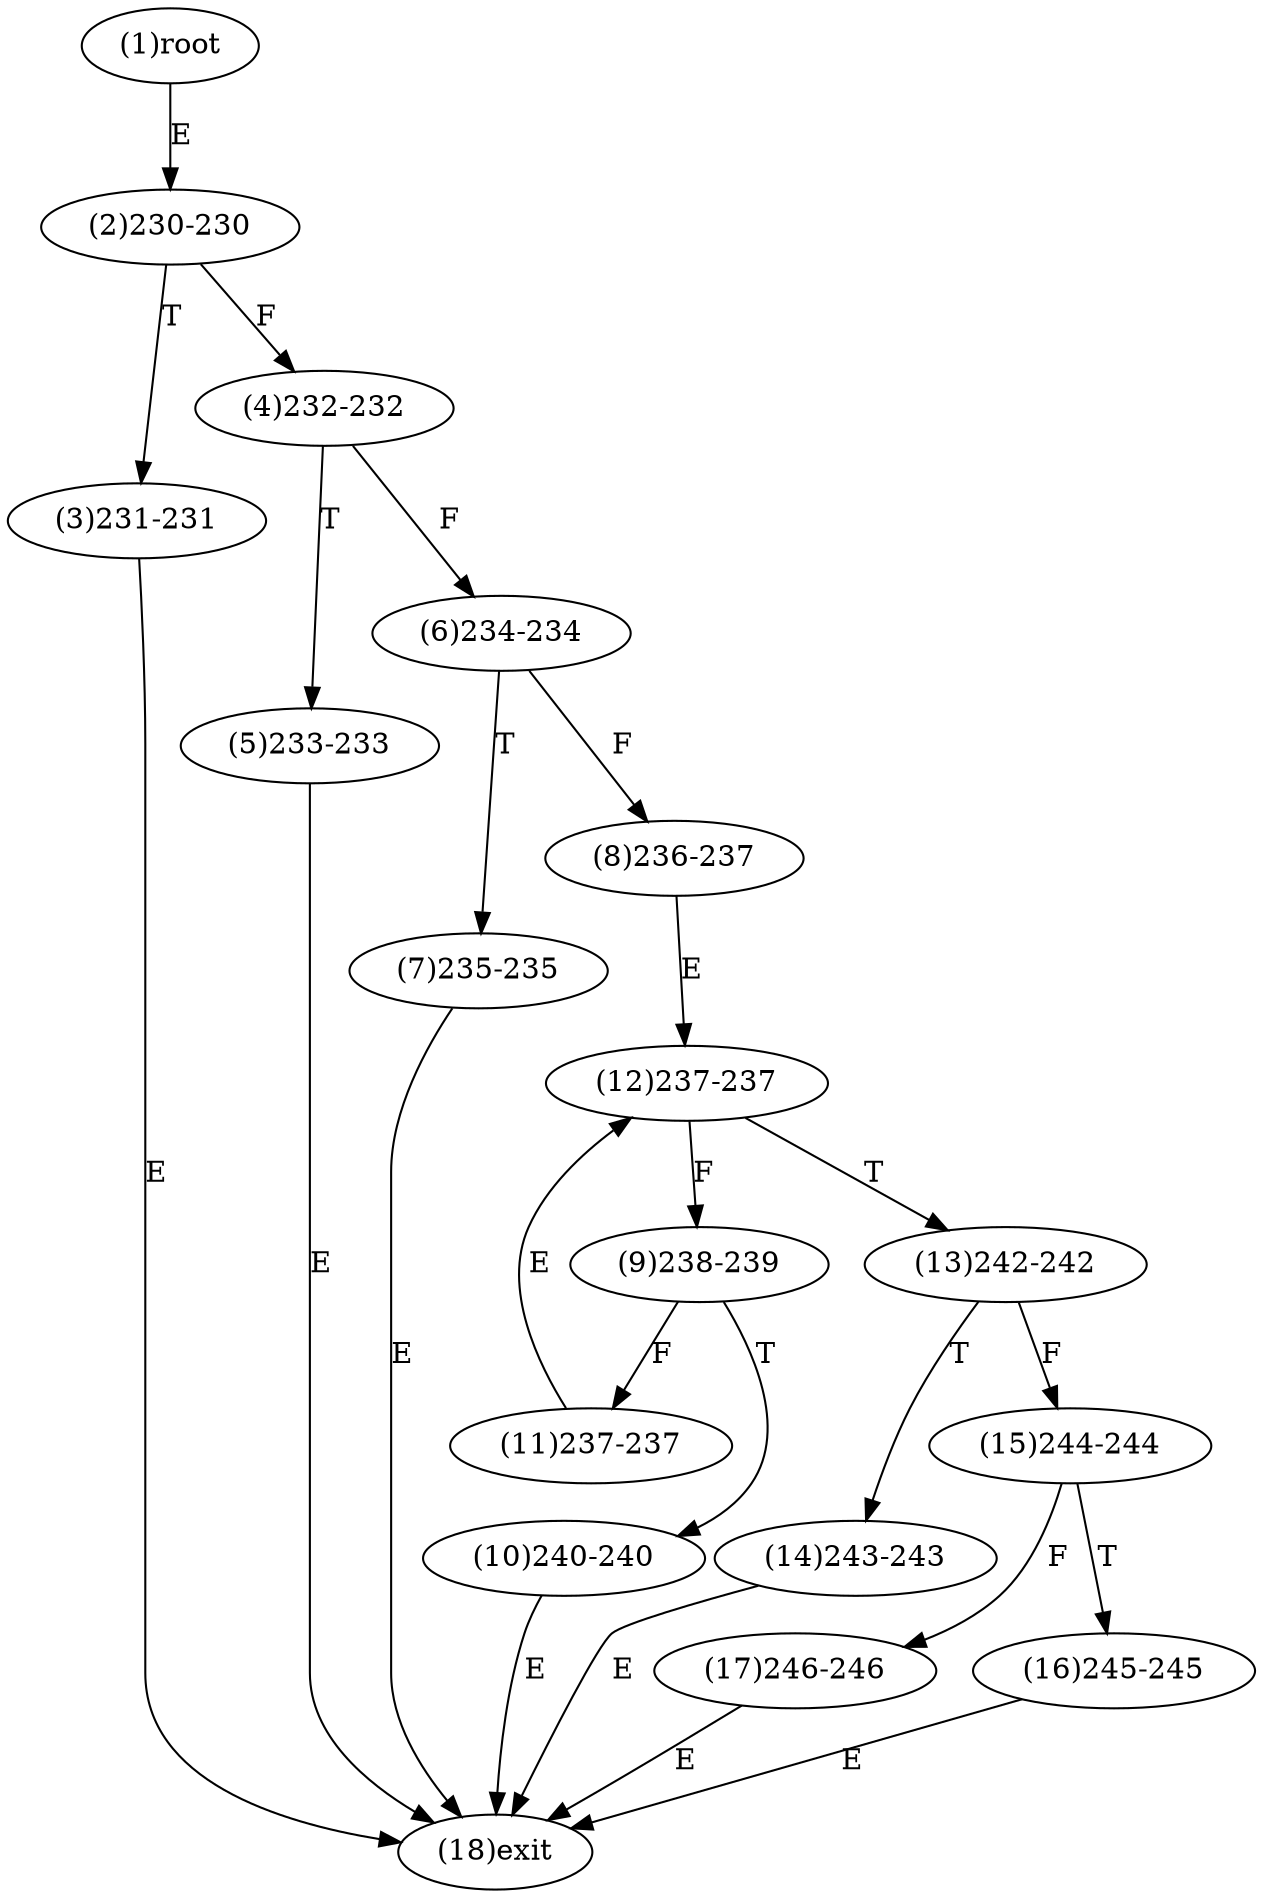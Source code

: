 digraph "" { 
1[ label="(1)root"];
2[ label="(2)230-230"];
3[ label="(3)231-231"];
4[ label="(4)232-232"];
5[ label="(5)233-233"];
6[ label="(6)234-234"];
7[ label="(7)235-235"];
8[ label="(8)236-237"];
9[ label="(9)238-239"];
10[ label="(10)240-240"];
11[ label="(11)237-237"];
12[ label="(12)237-237"];
13[ label="(13)242-242"];
14[ label="(14)243-243"];
15[ label="(15)244-244"];
17[ label="(17)246-246"];
16[ label="(16)245-245"];
18[ label="(18)exit"];
1->2[ label="E"];
2->4[ label="F"];
2->3[ label="T"];
3->18[ label="E"];
4->6[ label="F"];
4->5[ label="T"];
5->18[ label="E"];
6->8[ label="F"];
6->7[ label="T"];
7->18[ label="E"];
8->12[ label="E"];
9->11[ label="F"];
9->10[ label="T"];
10->18[ label="E"];
11->12[ label="E"];
12->9[ label="F"];
12->13[ label="T"];
13->15[ label="F"];
13->14[ label="T"];
14->18[ label="E"];
15->17[ label="F"];
15->16[ label="T"];
16->18[ label="E"];
17->18[ label="E"];
}